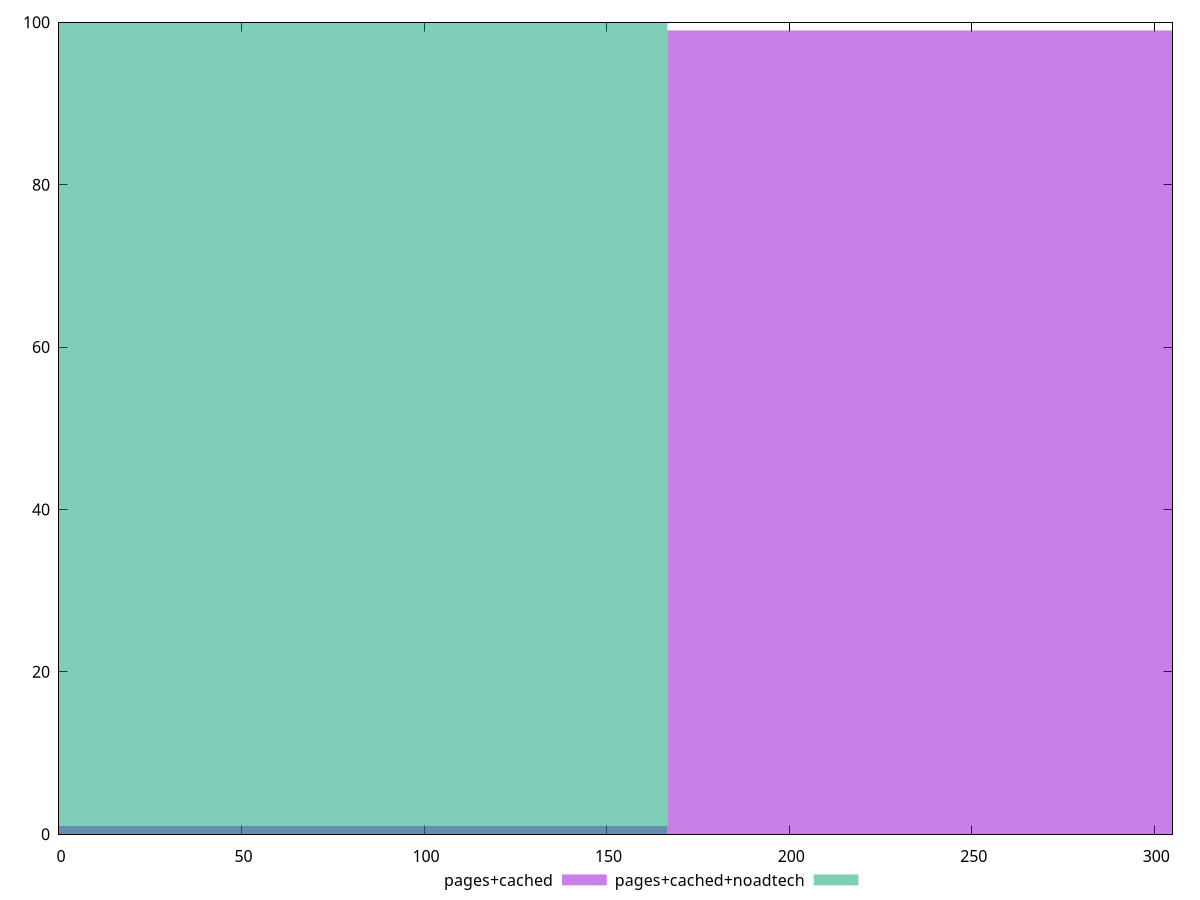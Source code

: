 reset

$pagesCached <<EOF
0 1
333.3021589084241 99
EOF

$pagesCachedNoadtech <<EOF
0 100
EOF

set key outside below
set boxwidth 333.3021589084241
set xrange [0:305.01]
set yrange [0:100]
set trange [0:100]
set style fill transparent solid 0.5 noborder
set terminal svg size 640, 500 enhanced background rgb 'white'
set output "report_00009_2021-02-08T22-37-41.559Z/uses-rel-preconnect/comparison/histogram/1_vs_2.svg"

plot $pagesCached title "pages+cached" with boxes, \
     $pagesCachedNoadtech title "pages+cached+noadtech" with boxes

reset
